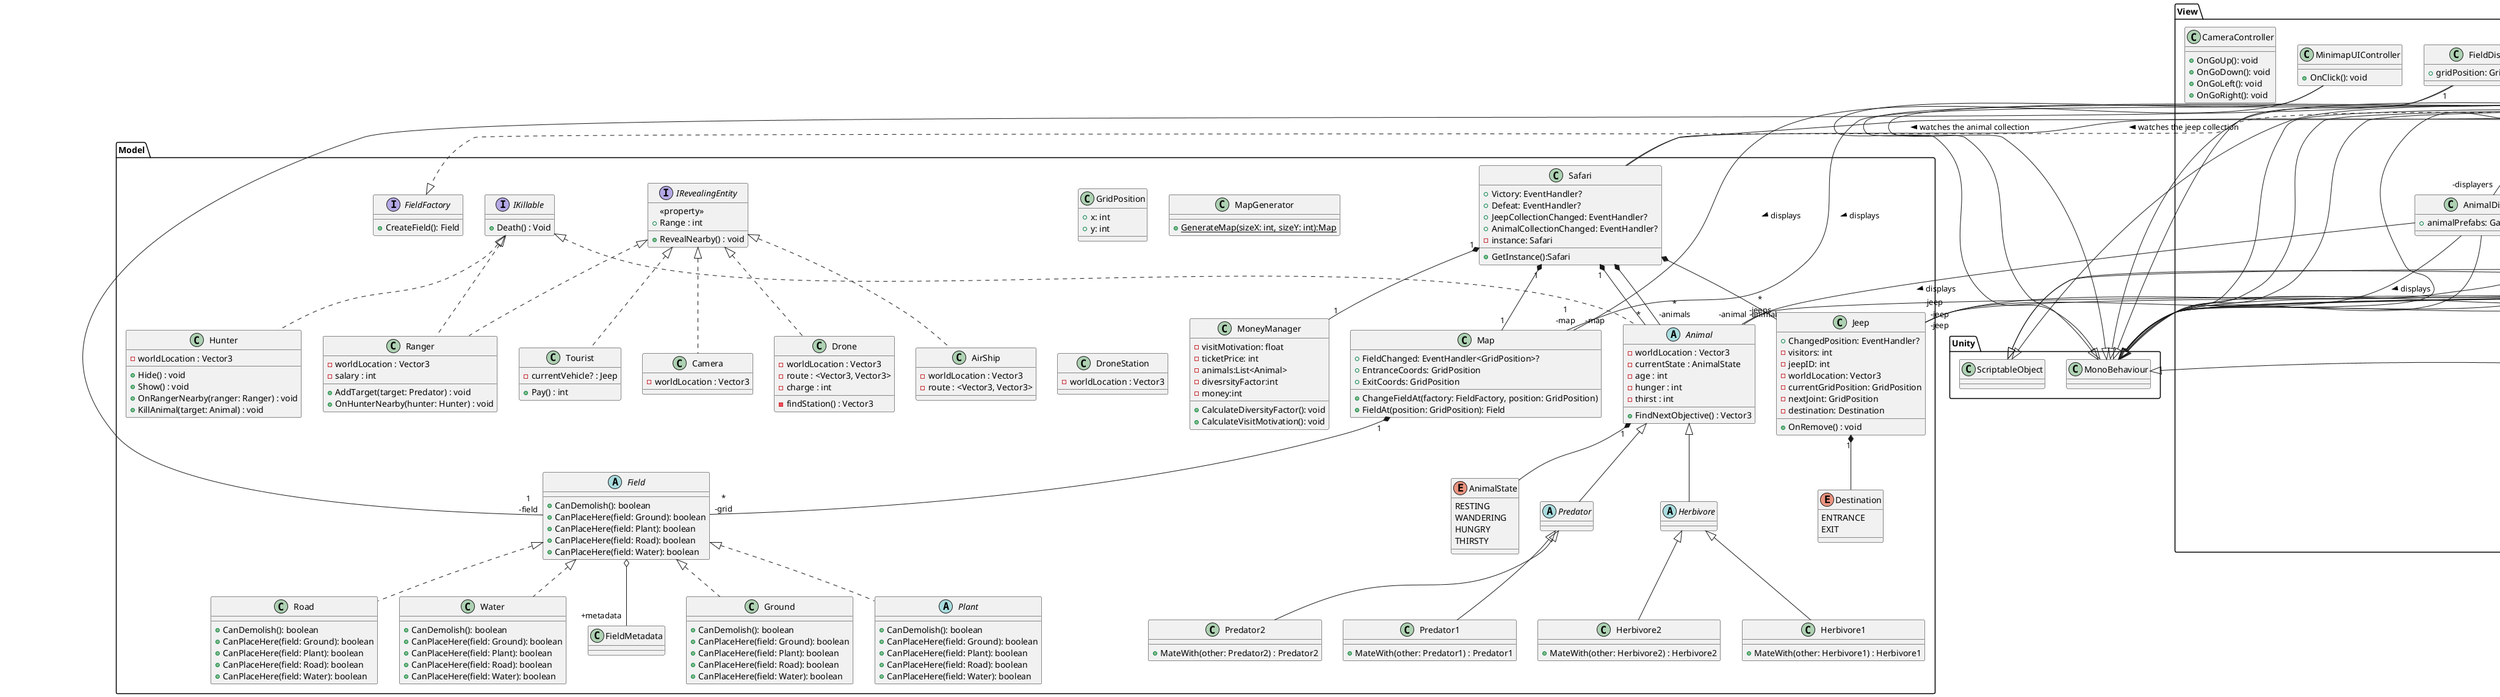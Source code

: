 @startuml all

namespace Model{

class Jeep{
 +ChangedPosition: EventHandler?
 -visitors: int
 -jeepID: int
 -worldLocation: Vector3
  /' for a* representation for the pathfinding '/
 -currentGridPosition: GridPosition
 -nextJoint: GridPosition
 -destination: Destination

 +OnRemove() : void
}

enum Destination{
    ENTRANCE
    EXIT
}

Jeep "1" *-- Destination

class Map{
    +FieldChanged: EventHandler<GridPosition>?
    +EntranceCoords: GridPosition
    +ExitCoords: GridPosition
    +ChangeFieldAt(factory: FieldFactory, position: GridPosition)
    +FieldAt(position: GridPosition): Field
}

class GridPosition{
    +x: int
    +y: int
}

abstract class Field{
    +CanDemolish(): boolean
    +CanPlaceHere(field: Ground): boolean
    +CanPlaceHere(field: Plant): boolean
    +CanPlaceHere(field: Road): boolean
    +CanPlaceHere(field: Water): boolean

}

class Ground{
    +CanDemolish(): boolean
    +CanPlaceHere(field: Ground): boolean
    +CanPlaceHere(field: Plant): boolean
    +CanPlaceHere(field: Road): boolean
    +CanPlaceHere(field: Water): boolean

}

abstract class Plant{
    +CanDemolish(): boolean
    +CanPlaceHere(field: Ground): boolean
    +CanPlaceHere(field: Plant): boolean
    +CanPlaceHere(field: Road): boolean
    +CanPlaceHere(field: Water): boolean

}

class Road{
    +CanDemolish(): boolean
    +CanPlaceHere(field: Ground): boolean
    +CanPlaceHere(field: Plant): boolean
    +CanPlaceHere(field: Road): boolean
    +CanPlaceHere(field: Water): boolean

}

class Water{
    +CanDemolish(): boolean
    +CanPlaceHere(field: Ground): boolean
    +CanPlaceHere(field: Plant): boolean
    +CanPlaceHere(field: Road): boolean
    +CanPlaceHere(field: Water): boolean
}

Map "1" *-- "*\n-grid" Field
Field <|.. Ground
Field <|.. Plant
Field <|.. Road
Field <|.. Water
Field  o-- "+metadata" FieldMetadata


interface FieldFactory{
    +CreateField(): Field
}

class MapGenerator{
    +{static} GenerateMap(sizeX: int, sizeY: int):Map
}


class MoneyManager{
  -visitMotivation: float 
  -ticketPrice: int 
  -animals:List<Animal>
  -divesrsityFactor:int
  -money:int
  
  
/' visitMotivation is derived from 
ticketprice and divesrsity and overall number of animals '/
 +CalculateDiversityFactor(): void
 +CalculateVisitMotivation(): void
 

}


interface IRevealingEntity{
    <<property>>
    + Range : int
    
    + RevealNearby() : void
}

interface IKillable{
    + Death() : Void
}

class Ranger{
    - worldLocation : Vector3
    - salary : int
    + AddTarget(target: Predator) : void
    + OnHunterNearby(hunter: Hunter) : void
}

class Hunter{
    - worldLocation : Vector3
    + Hide() : void
    + Show() : void
    + OnRangerNearby(ranger: Ranger) : void
    + KillAnimal(target: Animal) : void
}

class Camera{
    - worldLocation : Vector3
}
class Drone{
    - worldLocation : Vector3
    - route : <Vector3, Vector3>
    - charge : int
    - findStation() : Vector3
}
class DroneStation{
    - worldLocation : Vector3
}
class AirShip{
    - worldLocation : Vector3
    - route : <Vector3, Vector3>
}

class Tourist{
    - currentVehicle? : Jeep
    + Pay() : int
}


IRevealingEntity <|.. Ranger
IRevealingEntity <|.. Camera
IRevealingEntity <|.. Drone
IRevealingEntity <|.. AirShip
IRevealingEntity <|.. Tourist

enum AnimalState{
    RESTING
    WANDERING
    HUNGRY
    THIRSTY
}

abstract class Animal{
    - worldLocation : Vector3
    - currentState : AnimalState
    - age : int
    - hunger : int
    - thirst : int
    + FindNextObjective() : Vector3
}

Animal "1" *-- AnimalState

abstract class Predator extends Animal{

}
class Predator1 extends Predator{
    + MateWith(other: Predator1) : Predator1
}
class Predator2 extends Predator{
    + MateWith(other: Predator2) : Predator2
}
abstract class Herbivore extends Animal{

}
class Herbivore1 extends Herbivore{
    + MateWith(other: Herbivore1) : Herbivore1
}
class Herbivore2 extends Herbivore{
    + MateWith(other: Herbivore2) : Herbivore2
}



Safari "1" *-- "*" Animal

IKillable <|.. Hunter
IKillable <|.. Ranger
IKillable <|.. Animal

class Safari{
    +Victory: EventHandler?
    +Defeat: EventHandler?
    +JeepCollectionChanged: EventHandler?
    +AnimalCollectionChanged: EventHandler?
    -instance: Safari
    +GetInstance():Safari

}

Safari "1" *-- "1" Map
Safari  *-- "*\n-animals" Animal
Safari  *-- "*\n-jeeps" Jeep
Safari "1" *-- "1" MoneyManager
}
namespace View{
class AnimalShopUIController{
    +OnSellClick():void
    +OnClose():void
    +Open():void
}

class AnimalShopListingController{
    -notEnoughMoney: boolean
    +Selected: UnityEvent
    +OnClick(): void
    +SetNotEnoughMoneyState(s: boolean): void
}
}
class View.GhostAnimalDisplay{
    +animalPrefabs: GameObject[]
}

namespace View{
abstract class AnimalShopItem{
    +icon: GameObject
}

class AnimalMetadata{
    +cost: int
    +sellsFor: int
}
}

class Unity.MonoBehaviour{}
class Unity.ScriptableObject{}

AnimalShopItem --|> ScriptableObject
AnimalShopUIController --|> MonoBehaviour
AnimalShopListingController --|> MonoBehaviour
GhostAnimalDisplay  --|> MonoBehaviour
AnimalShopUIController  o-- "1\n+shopItems" AnimalShopItem

AnimalShopUIController *-- "*" AnimalShopListingController : creates >

AnimalShopListingController -- "shopItem" AnimalShopItem : displays >

GhostAnimalDisplay -- "-animal" Animal: displays >

AnimalShopItem o-- AnimalMetadata

AnimalShopUIController *-- GhostAnimalDisplay : displays >

class View.AnimalDisplay{
    +animalPrefabs: GameObject[]
}

AnimalDisplay --|> MonoBehaviour
AnimalDisplay -- "-animal" Animal: displays >

namespace View{
class AnimalCollectionController{

}

MonoBehaviour <|-- AnimalDisplay
AnimalDisplay -- "-jeep" Jeep: displays >

AnimalCollectionController *-- "-displayers" AnimalDisplay: manages lifecycle >

AnimalCollectionController -- Safari: watches the animal collection > 


class SecurityShopUIController{
    + OpenAnimalShop() : void
    + OpenBuildMenu() : void
}

class SecurityShopListingController{
    -notEnoughMoney: boolean
    +Selected: UnityEvent
    +OnClick(): void
    +SetNotEnoughMoneyState(s: boolean): void
}

abstract class SecurityShopItem{
    + icon : GameObject
}

class SecurityItemMetadata{
    +cost: int
}

SecurityShopItem --|> ScriptableObject
SecurityShopUIController --|> MonoBehaviour
SecurityShopListingController --|> MonoBehaviour

SecurityShopUIController  o-- "1\n+shopItems" SecurityShopItem

SecurityShopUIController *-- "*" SecurityShopListingController : creates >

SecurityShopListingController -- "shopItem" SecurityShopItem : displays >


SecurityShopItem o-- SecurityItemMetadata

class BuildingUIController{
    +OnDemolishClick():void
    +OnClose():void
    +Open():void
}

class ShopListingController{
    -notEnoughMoney: boolean
    +Selected: UnityEvent
    +OnClick(): void
    +SetNotEnoughMoneyState(s: boolean): void
}

class BuilderGridController{
    +IsOpened:bool
    +Open()
    +Close()
}

class BuilderCell{
    -isHovered: bool
    -isForbidden: bool
    +OnClick()
    +OnHover()
    +SetForbiddenState(forbidden:bool)
}

BuilderGridController "controller" *-- "*\n-cells" BuilderCell : creates >

BuildingUIController  o-- "1\n-grid" BuilderGridController

BuildingUIController  o-left-- "1\n+shopItems" BuildingShopItem

BuildingUIController *-- "*" ShopListingController : creates >

ShopListingController -- "shopItem" BuildingShopItem : displays >
abstract class BuildingShopItem{
    +icon: GameObject
}

class FieldMetadata{
    +cost:int
    +refundAmount: int
}

BuildingShopItem --|> ScriptableObject
BuildingUIController --|> MonoBehaviour
BuilderGridController --|> MonoBehaviour
ShopListingController --|> MonoBehaviour
BuilderCell --|> MonoBehaviour
BuildingShopItem ..|> FieldFactory
BuildingShopItem o-- FieldMetadata

class GameSpeedUIController{
    +OnSlowClick()
    +OnMediumClick()
    +OnFastClick()
    }

    MonoBehaviour <|-- GameSpeedUIController

class JeepShopUIController{
    +OnSellClick():void
    +OnBuyClick():void
    +OnClose():void
    +Open():void
}
}
class View.GhostJeepDisplay{
    +jeepPrefabs: GameObject[]
}

JeepShopUIController --|> MonoBehaviour
GhostJeepDisplay --|> MonoBehaviour
GhostJeepDisplay -- "-jeep" Jeep: displays >
JeepShopUIController *-- GhostJeepDisplay : displays >

class View.JeepCollectionController{

}

class View.JeepDisplay{
    +jeepPrefab: GameObject
}

MonoBehaviour <|-- JeepDisplay
JeepDisplay -- "-jeep" Jeep: displays >

JeepCollectionController *-- "-displayers" JeepDisplay: manages lifecycle >

JeepCollectionController -- Safari: watches the jeep collection > 

class View.MainMenuUIController{
    +OnStartGameClick()
    +OnDifficulyEasyClick()
    +OnDifficultyMediumClick()
    +OnDifficultyHardClick()
}

    MonoBehaviour <|-- MainMenuUIController 

namespace View{
class MapDisplay{
    +fieldPrefabs: GameObject[]
}

class FieldDisplay{
    +gridPosition: GridPosition
}
}
MonoBehaviour <|-- FieldDisplay

FieldDisplay "1" -- "1\n-field" Field

MonoBehaviour <|-- MapDisplay

MapDisplay "1" -- "1\n-map" Map: displays >

namespace View{
class MinimapUIController{
    +OnClick(): void

}

class CameraController{
    +OnGoUp(): void
    +OnGoDown(): void
    +OnGoLeft(): void
    +OnGoRight(): void
    
}
}

MinimapUIController --|> MonoBehaviour
MinimapUIController -- "-map" Map: displays >
@enduml
